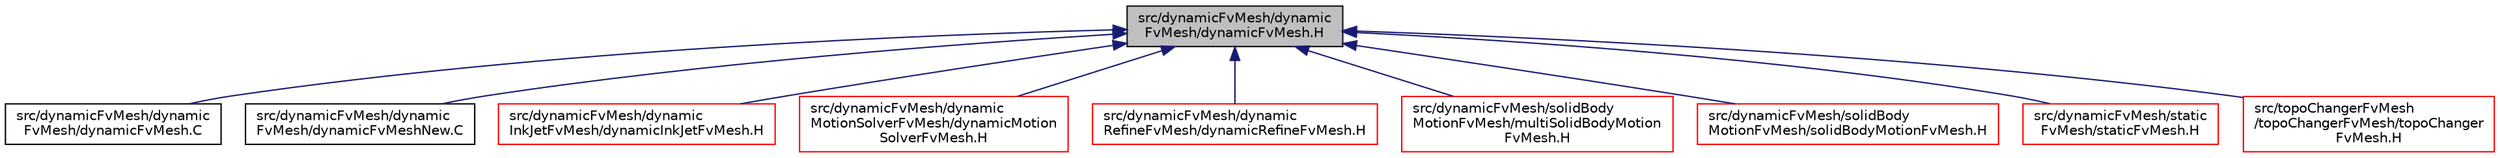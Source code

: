 digraph "src/dynamicFvMesh/dynamicFvMesh/dynamicFvMesh.H"
{
  bgcolor="transparent";
  edge [fontname="Helvetica",fontsize="10",labelfontname="Helvetica",labelfontsize="10"];
  node [fontname="Helvetica",fontsize="10",shape=record];
  Node1 [label="src/dynamicFvMesh/dynamic\lFvMesh/dynamicFvMesh.H",height=0.2,width=0.4,color="black", fillcolor="grey75", style="filled", fontcolor="black"];
  Node1 -> Node2 [dir="back",color="midnightblue",fontsize="10",style="solid",fontname="Helvetica"];
  Node2 [label="src/dynamicFvMesh/dynamic\lFvMesh/dynamicFvMesh.C",height=0.2,width=0.4,color="black",URL="$a04720.html"];
  Node1 -> Node3 [dir="back",color="midnightblue",fontsize="10",style="solid",fontname="Helvetica"];
  Node3 [label="src/dynamicFvMesh/dynamic\lFvMesh/dynamicFvMeshNew.C",height=0.2,width=0.4,color="black",URL="$a04722.html"];
  Node1 -> Node4 [dir="back",color="midnightblue",fontsize="10",style="solid",fontname="Helvetica"];
  Node4 [label="src/dynamicFvMesh/dynamic\lInkJetFvMesh/dynamicInkJetFvMesh.H",height=0.2,width=0.4,color="red",URL="$a04724.html"];
  Node1 -> Node5 [dir="back",color="midnightblue",fontsize="10",style="solid",fontname="Helvetica"];
  Node5 [label="src/dynamicFvMesh/dynamic\lMotionSolverFvMesh/dynamicMotion\lSolverFvMesh.H",height=0.2,width=0.4,color="red",URL="$a04726.html"];
  Node1 -> Node6 [dir="back",color="midnightblue",fontsize="10",style="solid",fontname="Helvetica"];
  Node6 [label="src/dynamicFvMesh/dynamic\lRefineFvMesh/dynamicRefineFvMesh.H",height=0.2,width=0.4,color="red",URL="$a04728.html"];
  Node1 -> Node7 [dir="back",color="midnightblue",fontsize="10",style="solid",fontname="Helvetica"];
  Node7 [label="src/dynamicFvMesh/solidBody\lMotionFvMesh/multiSolidBodyMotion\lFvMesh.H",height=0.2,width=0.4,color="red",URL="$a04733.html"];
  Node1 -> Node8 [dir="back",color="midnightblue",fontsize="10",style="solid",fontname="Helvetica"];
  Node8 [label="src/dynamicFvMesh/solidBody\lMotionFvMesh/solidBodyMotionFvMesh.H",height=0.2,width=0.4,color="red",URL="$a04756.html"];
  Node1 -> Node9 [dir="back",color="midnightblue",fontsize="10",style="solid",fontname="Helvetica"];
  Node9 [label="src/dynamicFvMesh/static\lFvMesh/staticFvMesh.H",height=0.2,width=0.4,color="red",URL="$a04758.html"];
  Node1 -> Node10 [dir="back",color="midnightblue",fontsize="10",style="solid",fontname="Helvetica"];
  Node10 [label="src/topoChangerFvMesh\l/topoChangerFvMesh/topoChanger\lFvMesh.H",height=0.2,width=0.4,color="red",URL="$a10407.html"];
}

